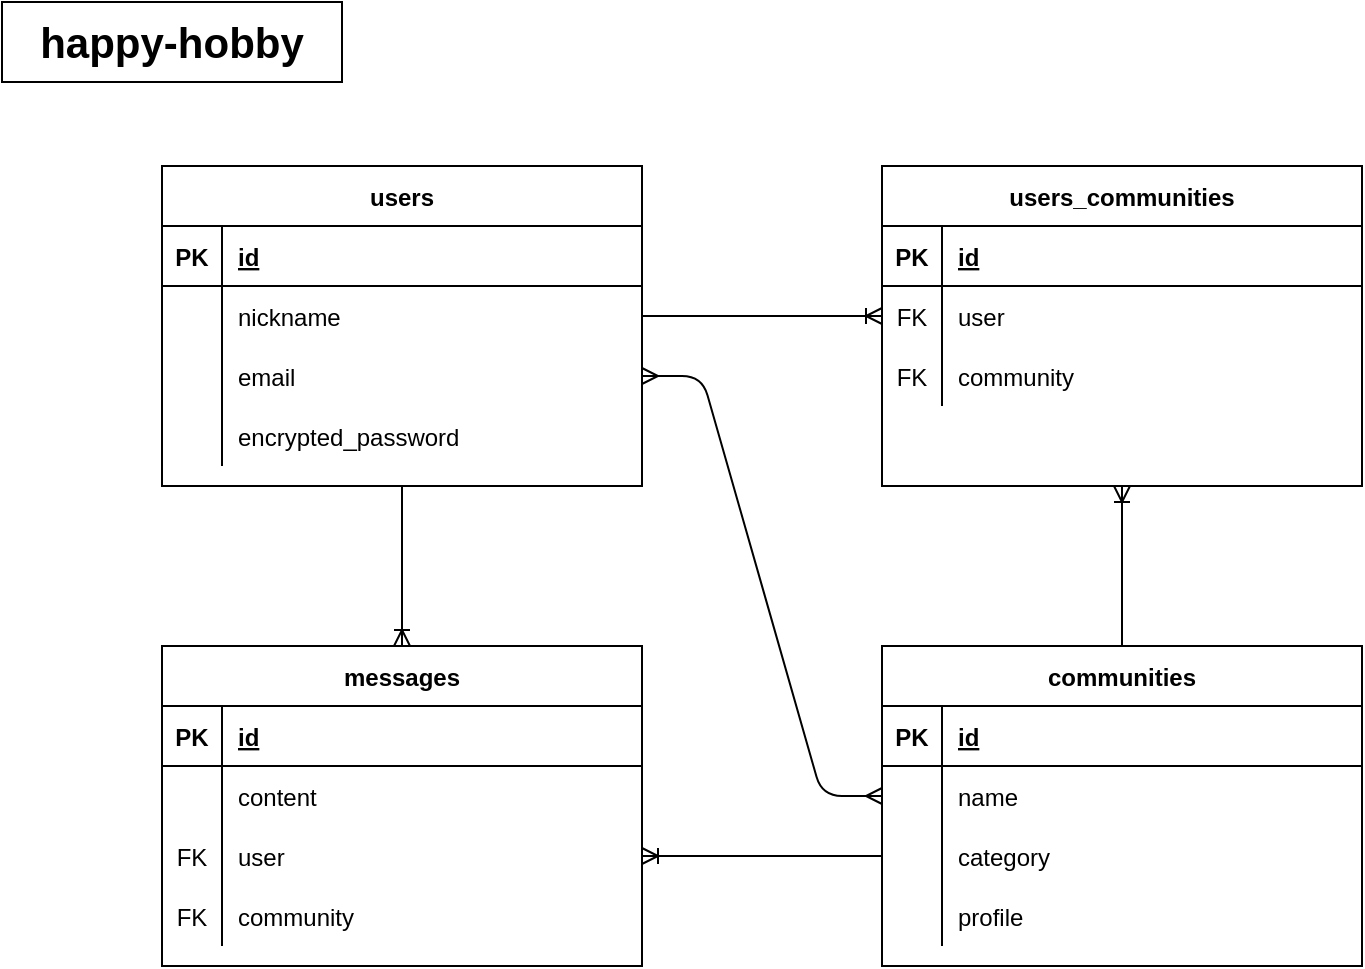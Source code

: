 <mxfile version="13.10.0" type="embed">
    <diagram id="QnLpXNvzxPTQRuDmgtpG" name="ページ1">
        <mxGraphModel dx="674" dy="569" grid="1" gridSize="10" guides="1" tooltips="1" connect="1" arrows="1" fold="1" page="1" pageScale="1" pageWidth="980" pageHeight="690" math="0" shadow="0">
            <root>
                <mxCell id="0"/>
                <mxCell id="1" parent="0"/>
                <mxCell id="151" style="edgeStyle=none;rounded=0;orthogonalLoop=1;jettySize=auto;html=1;exitX=0.5;exitY=1;exitDx=0;exitDy=0;entryX=0.5;entryY=0;entryDx=0;entryDy=0;endArrow=ERoneToMany;endFill=0;" parent="1" source="2" target="75" edge="1">
                    <mxGeometry relative="1" as="geometry"/>
                </mxCell>
                <mxCell id="2" value="users" style="shape=table;startSize=30;container=1;collapsible=1;childLayout=tableLayout;fixedRows=1;rowLines=0;fontStyle=1;align=center;resizeLast=1;" parent="1" vertex="1">
                    <mxGeometry x="120" y="120" width="240" height="160" as="geometry">
                        <mxRectangle x="20" y="20" width="60" height="30" as="alternateBounds"/>
                    </mxGeometry>
                </mxCell>
                <mxCell id="3" value="" style="shape=partialRectangle;collapsible=0;dropTarget=0;pointerEvents=0;fillColor=none;top=0;left=0;bottom=1;right=0;points=[[0,0.5],[1,0.5]];portConstraint=eastwest;" parent="2" vertex="1">
                    <mxGeometry y="30" width="240" height="30" as="geometry"/>
                </mxCell>
                <mxCell id="4" value="PK" style="shape=partialRectangle;connectable=0;fillColor=none;top=0;left=0;bottom=0;right=0;fontStyle=1;overflow=hidden;" parent="3" vertex="1">
                    <mxGeometry width="30" height="30" as="geometry"/>
                </mxCell>
                <mxCell id="5" value="id" style="shape=partialRectangle;connectable=0;fillColor=none;top=0;left=0;bottom=0;right=0;align=left;spacingLeft=6;fontStyle=5;overflow=hidden;" parent="3" vertex="1">
                    <mxGeometry x="30" width="210" height="30" as="geometry"/>
                </mxCell>
                <mxCell id="6" value="" style="shape=partialRectangle;collapsible=0;dropTarget=0;pointerEvents=0;fillColor=none;top=0;left=0;bottom=0;right=0;points=[[0,0.5],[1,0.5]];portConstraint=eastwest;" parent="2" vertex="1">
                    <mxGeometry y="60" width="240" height="30" as="geometry"/>
                </mxCell>
                <mxCell id="7" value="" style="shape=partialRectangle;connectable=0;fillColor=none;top=0;left=0;bottom=0;right=0;editable=1;overflow=hidden;" parent="6" vertex="1">
                    <mxGeometry width="30" height="30" as="geometry"/>
                </mxCell>
                <mxCell id="8" value="nickname" style="shape=partialRectangle;connectable=0;fillColor=none;top=0;left=0;bottom=0;right=0;align=left;spacingLeft=6;overflow=hidden;" parent="6" vertex="1">
                    <mxGeometry x="30" width="210" height="30" as="geometry"/>
                </mxCell>
                <mxCell id="9" value="" style="shape=partialRectangle;collapsible=0;dropTarget=0;pointerEvents=0;fillColor=none;top=0;left=0;bottom=0;right=0;points=[[0,0.5],[1,0.5]];portConstraint=eastwest;" parent="2" vertex="1">
                    <mxGeometry y="90" width="240" height="30" as="geometry"/>
                </mxCell>
                <mxCell id="10" value="" style="shape=partialRectangle;connectable=0;fillColor=none;top=0;left=0;bottom=0;right=0;editable=1;overflow=hidden;" parent="9" vertex="1">
                    <mxGeometry width="30" height="30" as="geometry"/>
                </mxCell>
                <mxCell id="11" value="email" style="shape=partialRectangle;connectable=0;fillColor=none;top=0;left=0;bottom=0;right=0;align=left;spacingLeft=6;overflow=hidden;" parent="9" vertex="1">
                    <mxGeometry x="30" width="210" height="30" as="geometry"/>
                </mxCell>
                <mxCell id="12" value="" style="shape=partialRectangle;collapsible=0;dropTarget=0;pointerEvents=0;fillColor=none;top=0;left=0;bottom=0;right=0;points=[[0,0.5],[1,0.5]];portConstraint=eastwest;" parent="2" vertex="1">
                    <mxGeometry y="120" width="240" height="30" as="geometry"/>
                </mxCell>
                <mxCell id="13" value="" style="shape=partialRectangle;connectable=0;fillColor=none;top=0;left=0;bottom=0;right=0;editable=1;overflow=hidden;" parent="12" vertex="1">
                    <mxGeometry width="30" height="30" as="geometry"/>
                </mxCell>
                <mxCell id="14" value="encrypted_password" style="shape=partialRectangle;connectable=0;fillColor=none;top=0;left=0;bottom=0;right=0;align=left;spacingLeft=6;overflow=hidden;" parent="12" vertex="1">
                    <mxGeometry x="30" width="210" height="30" as="geometry"/>
                </mxCell>
                <mxCell id="152" style="edgeStyle=none;rounded=0;orthogonalLoop=1;jettySize=auto;html=1;exitX=0.5;exitY=0;exitDx=0;exitDy=0;entryX=0.5;entryY=1;entryDx=0;entryDy=0;endArrow=ERoneToMany;endFill=0;" parent="1" source="46" target="98" edge="1">
                    <mxGeometry relative="1" as="geometry"/>
                </mxCell>
                <mxCell id="46" value="communities" style="shape=table;startSize=30;container=1;collapsible=1;childLayout=tableLayout;fixedRows=1;rowLines=0;fontStyle=1;align=center;resizeLast=1;" parent="1" vertex="1">
                    <mxGeometry x="480" y="360" width="240" height="160" as="geometry">
                        <mxRectangle x="20" y="20" width="60" height="30" as="alternateBounds"/>
                    </mxGeometry>
                </mxCell>
                <mxCell id="47" value="" style="shape=partialRectangle;collapsible=0;dropTarget=0;pointerEvents=0;fillColor=none;top=0;left=0;bottom=1;right=0;points=[[0,0.5],[1,0.5]];portConstraint=eastwest;" parent="46" vertex="1">
                    <mxGeometry y="30" width="240" height="30" as="geometry"/>
                </mxCell>
                <mxCell id="48" value="PK" style="shape=partialRectangle;connectable=0;fillColor=none;top=0;left=0;bottom=0;right=0;fontStyle=1;overflow=hidden;" parent="47" vertex="1">
                    <mxGeometry width="30" height="30" as="geometry"/>
                </mxCell>
                <mxCell id="49" value="id" style="shape=partialRectangle;connectable=0;fillColor=none;top=0;left=0;bottom=0;right=0;align=left;spacingLeft=6;fontStyle=5;overflow=hidden;" parent="47" vertex="1">
                    <mxGeometry x="30" width="210" height="30" as="geometry"/>
                </mxCell>
                <mxCell id="53" value="" style="shape=partialRectangle;collapsible=0;dropTarget=0;pointerEvents=0;fillColor=none;top=0;left=0;bottom=0;right=0;points=[[0,0.5],[1,0.5]];portConstraint=eastwest;" parent="46" vertex="1">
                    <mxGeometry y="60" width="240" height="30" as="geometry"/>
                </mxCell>
                <mxCell id="54" value="" style="shape=partialRectangle;connectable=0;fillColor=none;top=0;left=0;bottom=0;right=0;editable=1;overflow=hidden;" parent="53" vertex="1">
                    <mxGeometry width="30" height="30" as="geometry"/>
                </mxCell>
                <mxCell id="55" value="name" style="shape=partialRectangle;connectable=0;fillColor=none;top=0;left=0;bottom=0;right=0;align=left;spacingLeft=6;overflow=hidden;" parent="53" vertex="1">
                    <mxGeometry x="30" width="210" height="30" as="geometry"/>
                </mxCell>
                <mxCell id="56" value="" style="shape=partialRectangle;collapsible=0;dropTarget=0;pointerEvents=0;fillColor=none;top=0;left=0;bottom=0;right=0;points=[[0,0.5],[1,0.5]];portConstraint=eastwest;" parent="46" vertex="1">
                    <mxGeometry y="90" width="240" height="30" as="geometry"/>
                </mxCell>
                <mxCell id="57" value="" style="shape=partialRectangle;connectable=0;fillColor=none;top=0;left=0;bottom=0;right=0;editable=1;overflow=hidden;" parent="56" vertex="1">
                    <mxGeometry width="30" height="30" as="geometry"/>
                </mxCell>
                <mxCell id="58" value="category" style="shape=partialRectangle;connectable=0;fillColor=none;top=0;left=0;bottom=0;right=0;align=left;spacingLeft=6;overflow=hidden;" parent="56" vertex="1">
                    <mxGeometry x="30" width="210" height="30" as="geometry"/>
                </mxCell>
                <mxCell id="59" style="shape=partialRectangle;collapsible=0;dropTarget=0;pointerEvents=0;fillColor=none;top=0;left=0;bottom=0;right=0;points=[[0,0.5],[1,0.5]];portConstraint=eastwest;" parent="46" vertex="1">
                    <mxGeometry y="120" width="240" height="30" as="geometry"/>
                </mxCell>
                <mxCell id="60" style="shape=partialRectangle;connectable=0;fillColor=none;top=0;left=0;bottom=0;right=0;editable=1;overflow=hidden;" parent="59" vertex="1">
                    <mxGeometry width="30" height="30" as="geometry"/>
                </mxCell>
                <mxCell id="61" value="profile" style="shape=partialRectangle;connectable=0;fillColor=none;top=0;left=0;bottom=0;right=0;align=left;spacingLeft=6;overflow=hidden;" parent="59" vertex="1">
                    <mxGeometry x="30" width="210" height="30" as="geometry"/>
                </mxCell>
                <mxCell id="75" value="messages" style="shape=table;startSize=30;container=1;collapsible=1;childLayout=tableLayout;fixedRows=1;rowLines=0;fontStyle=1;align=center;resizeLast=1;" parent="1" vertex="1">
                    <mxGeometry x="120" y="360" width="240" height="160" as="geometry"/>
                </mxCell>
                <mxCell id="76" value="" style="shape=partialRectangle;collapsible=0;dropTarget=0;pointerEvents=0;fillColor=none;top=0;left=0;bottom=1;right=0;points=[[0,0.5],[1,0.5]];portConstraint=eastwest;" parent="75" vertex="1">
                    <mxGeometry y="30" width="240" height="30" as="geometry"/>
                </mxCell>
                <mxCell id="77" value="PK" style="shape=partialRectangle;connectable=0;fillColor=none;top=0;left=0;bottom=0;right=0;fontStyle=1;overflow=hidden;" parent="76" vertex="1">
                    <mxGeometry width="30" height="30" as="geometry"/>
                </mxCell>
                <mxCell id="78" value="id" style="shape=partialRectangle;connectable=0;fillColor=none;top=0;left=0;bottom=0;right=0;align=left;spacingLeft=6;fontStyle=5;overflow=hidden;" parent="76" vertex="1">
                    <mxGeometry x="30" width="210" height="30" as="geometry"/>
                </mxCell>
                <mxCell id="85" value="" style="shape=partialRectangle;collapsible=0;dropTarget=0;pointerEvents=0;fillColor=none;top=0;left=0;bottom=0;right=0;points=[[0,0.5],[1,0.5]];portConstraint=eastwest;" parent="75" vertex="1">
                    <mxGeometry y="60" width="240" height="30" as="geometry"/>
                </mxCell>
                <mxCell id="86" value="" style="shape=partialRectangle;connectable=0;fillColor=none;top=0;left=0;bottom=0;right=0;editable=1;overflow=hidden;" parent="85" vertex="1">
                    <mxGeometry width="30" height="30" as="geometry"/>
                </mxCell>
                <mxCell id="87" value="content" style="shape=partialRectangle;connectable=0;fillColor=none;top=0;left=0;bottom=0;right=0;align=left;spacingLeft=6;overflow=hidden;" parent="85" vertex="1">
                    <mxGeometry x="30" width="210" height="30" as="geometry"/>
                </mxCell>
                <mxCell id="94" style="shape=partialRectangle;collapsible=0;dropTarget=0;pointerEvents=0;fillColor=none;top=0;left=0;bottom=0;right=0;points=[[0,0.5],[1,0.5]];portConstraint=eastwest;" parent="75" vertex="1">
                    <mxGeometry y="90" width="240" height="30" as="geometry"/>
                </mxCell>
                <mxCell id="95" value="FK" style="shape=partialRectangle;connectable=0;fillColor=none;top=0;left=0;bottom=0;right=0;editable=1;overflow=hidden;" parent="94" vertex="1">
                    <mxGeometry width="30" height="30" as="geometry"/>
                </mxCell>
                <mxCell id="96" value="user" style="shape=partialRectangle;connectable=0;fillColor=none;top=0;left=0;bottom=0;right=0;align=left;spacingLeft=6;overflow=hidden;" parent="94" vertex="1">
                    <mxGeometry x="30" width="210" height="30" as="geometry"/>
                </mxCell>
                <mxCell id="132" style="shape=partialRectangle;collapsible=0;dropTarget=0;pointerEvents=0;fillColor=none;top=0;left=0;bottom=0;right=0;points=[[0,0.5],[1,0.5]];portConstraint=eastwest;" parent="75" vertex="1">
                    <mxGeometry y="120" width="240" height="30" as="geometry"/>
                </mxCell>
                <mxCell id="133" value="FK" style="shape=partialRectangle;connectable=0;fillColor=none;top=0;left=0;bottom=0;right=0;editable=1;overflow=hidden;" parent="132" vertex="1">
                    <mxGeometry width="30" height="30" as="geometry"/>
                </mxCell>
                <mxCell id="134" value="community" style="shape=partialRectangle;connectable=0;fillColor=none;top=0;left=0;bottom=0;right=0;align=left;spacingLeft=6;overflow=hidden;" parent="132" vertex="1">
                    <mxGeometry x="30" width="210" height="30" as="geometry"/>
                </mxCell>
                <mxCell id="98" value="users_communities" style="shape=table;startSize=30;container=1;collapsible=1;childLayout=tableLayout;fixedRows=1;rowLines=0;fontStyle=1;align=center;resizeLast=1;labelBackgroundColor=none;" parent="1" vertex="1">
                    <mxGeometry x="480" y="120" width="240" height="160" as="geometry"/>
                </mxCell>
                <mxCell id="99" value="" style="shape=partialRectangle;collapsible=0;dropTarget=0;pointerEvents=0;fillColor=none;top=0;left=0;bottom=1;right=0;points=[[0,0.5],[1,0.5]];portConstraint=eastwest;" parent="98" vertex="1">
                    <mxGeometry y="30" width="240" height="30" as="geometry"/>
                </mxCell>
                <mxCell id="100" value="PK" style="shape=partialRectangle;connectable=0;fillColor=none;top=0;left=0;bottom=0;right=0;fontStyle=1;overflow=hidden;" parent="99" vertex="1">
                    <mxGeometry width="30" height="30" as="geometry"/>
                </mxCell>
                <mxCell id="101" value="id" style="shape=partialRectangle;connectable=0;fillColor=none;top=0;left=0;bottom=0;right=0;align=left;spacingLeft=6;fontStyle=5;overflow=hidden;" parent="99" vertex="1">
                    <mxGeometry x="30" width="210" height="30" as="geometry"/>
                </mxCell>
                <mxCell id="102" value="" style="shape=partialRectangle;collapsible=0;dropTarget=0;pointerEvents=0;fillColor=none;top=0;left=0;bottom=0;right=0;points=[[0,0.5],[1,0.5]];portConstraint=eastwest;" parent="98" vertex="1">
                    <mxGeometry y="60" width="240" height="30" as="geometry"/>
                </mxCell>
                <mxCell id="103" value="FK" style="shape=partialRectangle;connectable=0;fillColor=none;top=0;left=0;bottom=0;right=0;editable=1;overflow=hidden;" parent="102" vertex="1">
                    <mxGeometry width="30" height="30" as="geometry"/>
                </mxCell>
                <mxCell id="104" value="user" style="shape=partialRectangle;connectable=0;fillColor=none;top=0;left=0;bottom=0;right=0;align=left;spacingLeft=6;overflow=hidden;" parent="102" vertex="1">
                    <mxGeometry x="30" width="210" height="30" as="geometry"/>
                </mxCell>
                <mxCell id="105" value="" style="shape=partialRectangle;collapsible=0;dropTarget=0;pointerEvents=0;fillColor=none;top=0;left=0;bottom=0;right=0;points=[[0,0.5],[1,0.5]];portConstraint=eastwest;" parent="98" vertex="1">
                    <mxGeometry y="90" width="240" height="30" as="geometry"/>
                </mxCell>
                <mxCell id="106" value="FK" style="shape=partialRectangle;connectable=0;fillColor=none;top=0;left=0;bottom=0;right=0;editable=1;overflow=hidden;" parent="105" vertex="1">
                    <mxGeometry width="30" height="30" as="geometry"/>
                </mxCell>
                <mxCell id="107" value="community" style="shape=partialRectangle;connectable=0;fillColor=none;top=0;left=0;bottom=0;right=0;align=left;spacingLeft=6;overflow=hidden;" parent="105" vertex="1">
                    <mxGeometry x="30" width="210" height="30" as="geometry"/>
                </mxCell>
                <mxCell id="122" value="&lt;b&gt;&lt;font style=&quot;font-size: 21px&quot;&gt;happy-hobby&lt;/font&gt;&lt;/b&gt;" style="whiteSpace=wrap;html=1;align=center;" parent="1" vertex="1">
                    <mxGeometry x="40" y="38" width="170" height="40" as="geometry"/>
                </mxCell>
                <mxCell id="138" value="" style="edgeStyle=entityRelationEdgeStyle;fontSize=12;html=1;endArrow=ERoneToMany;exitX=1;exitY=0.5;exitDx=0;exitDy=0;entryX=0;entryY=0.5;entryDx=0;entryDy=0;" parent="1" source="6" target="102" edge="1">
                    <mxGeometry width="100" height="100" relative="1" as="geometry">
                        <mxPoint x="300" y="350" as="sourcePoint"/>
                        <mxPoint x="400" y="250" as="targetPoint"/>
                    </mxGeometry>
                </mxCell>
                <mxCell id="140" value="" style="edgeStyle=entityRelationEdgeStyle;fontSize=12;html=1;endArrow=ERmany;startArrow=ERmany;exitX=1;exitY=0.5;exitDx=0;exitDy=0;entryX=0;entryY=0.5;entryDx=0;entryDy=0;" parent="1" source="9" target="53" edge="1">
                    <mxGeometry width="100" height="100" relative="1" as="geometry">
                        <mxPoint x="340" y="360" as="sourcePoint"/>
                        <mxPoint x="440" y="260" as="targetPoint"/>
                    </mxGeometry>
                </mxCell>
                <mxCell id="143" value="" style="edgeStyle=entityRelationEdgeStyle;fontSize=12;html=1;endArrow=ERoneToMany;exitX=0;exitY=0.5;exitDx=0;exitDy=0;entryX=1;entryY=0.5;entryDx=0;entryDy=0;" parent="1" source="56" target="94" edge="1">
                    <mxGeometry width="100" height="100" relative="1" as="geometry">
                        <mxPoint x="340" y="400" as="sourcePoint"/>
                        <mxPoint x="440" y="300" as="targetPoint"/>
                    </mxGeometry>
                </mxCell>
            </root>
        </mxGraphModel>
    </diagram>
</mxfile>